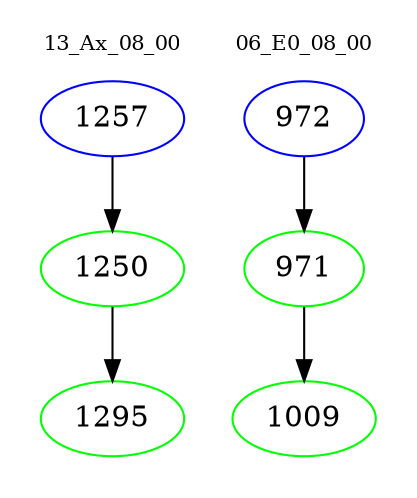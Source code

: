 digraph{
subgraph cluster_0 {
color = white
label = "13_Ax_08_00";
fontsize=10;
T0_1257 [label="1257", color="blue"]
T0_1257 -> T0_1250 [color="black"]
T0_1250 [label="1250", color="green"]
T0_1250 -> T0_1295 [color="black"]
T0_1295 [label="1295", color="green"]
}
subgraph cluster_1 {
color = white
label = "06_E0_08_00";
fontsize=10;
T1_972 [label="972", color="blue"]
T1_972 -> T1_971 [color="black"]
T1_971 [label="971", color="green"]
T1_971 -> T1_1009 [color="black"]
T1_1009 [label="1009", color="green"]
}
}
